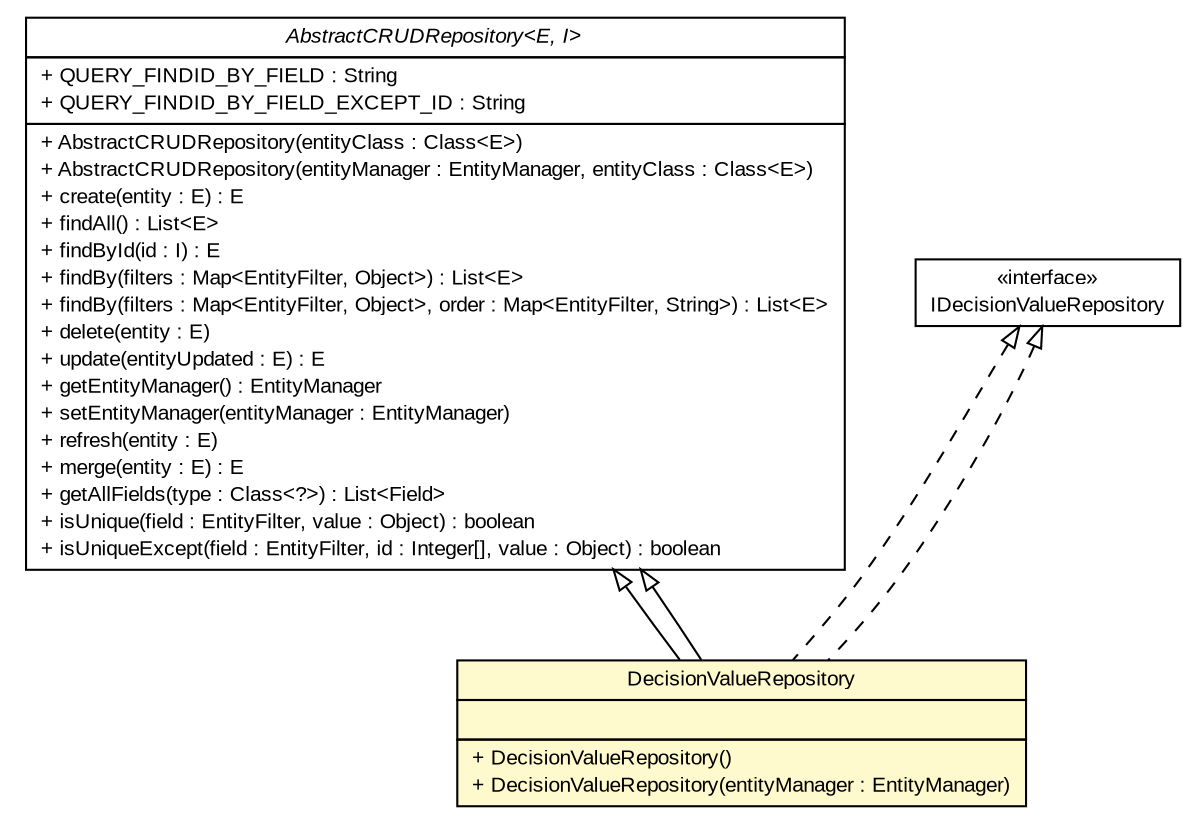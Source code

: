 #!/usr/local/bin/dot
#
# Class diagram 
# Generated by UMLGraph version R5_6-24-gf6e263 (http://www.umlgraph.org/)
#

digraph G {
	edge [fontname="arial",fontsize=10,labelfontname="arial",labelfontsize=10];
	node [fontname="arial",fontsize=10,shape=plaintext];
	nodesep=0.25;
	ranksep=0.5;
	// gov.sandia.cf.dao.AbstractCRUDRepository<E, I>
	c96011 [label=<<table title="gov.sandia.cf.dao.AbstractCRUDRepository" border="0" cellborder="1" cellspacing="0" cellpadding="2" port="p" href="../AbstractCRUDRepository.html">
		<tr><td><table border="0" cellspacing="0" cellpadding="1">
<tr><td align="center" balign="center"><font face="arial italic"> AbstractCRUDRepository&lt;E, I&gt; </font></td></tr>
		</table></td></tr>
		<tr><td><table border="0" cellspacing="0" cellpadding="1">
<tr><td align="left" balign="left"> + QUERY_FINDID_BY_FIELD : String </td></tr>
<tr><td align="left" balign="left"> + QUERY_FINDID_BY_FIELD_EXCEPT_ID : String </td></tr>
		</table></td></tr>
		<tr><td><table border="0" cellspacing="0" cellpadding="1">
<tr><td align="left" balign="left"> + AbstractCRUDRepository(entityClass : Class&lt;E&gt;) </td></tr>
<tr><td align="left" balign="left"> + AbstractCRUDRepository(entityManager : EntityManager, entityClass : Class&lt;E&gt;) </td></tr>
<tr><td align="left" balign="left"> + create(entity : E) : E </td></tr>
<tr><td align="left" balign="left"> + findAll() : List&lt;E&gt; </td></tr>
<tr><td align="left" balign="left"> + findById(id : I) : E </td></tr>
<tr><td align="left" balign="left"> + findBy(filters : Map&lt;EntityFilter, Object&gt;) : List&lt;E&gt; </td></tr>
<tr><td align="left" balign="left"> + findBy(filters : Map&lt;EntityFilter, Object&gt;, order : Map&lt;EntityFilter, String&gt;) : List&lt;E&gt; </td></tr>
<tr><td align="left" balign="left"> + delete(entity : E) </td></tr>
<tr><td align="left" balign="left"> + update(entityUpdated : E) : E </td></tr>
<tr><td align="left" balign="left"> + getEntityManager() : EntityManager </td></tr>
<tr><td align="left" balign="left"> + setEntityManager(entityManager : EntityManager) </td></tr>
<tr><td align="left" balign="left"> + refresh(entity : E) </td></tr>
<tr><td align="left" balign="left"> + merge(entity : E) : E </td></tr>
<tr><td align="left" balign="left"> + getAllFields(type : Class&lt;?&gt;) : List&lt;Field&gt; </td></tr>
<tr><td align="left" balign="left"> + isUnique(field : EntityFilter, value : Object) : boolean </td></tr>
<tr><td align="left" balign="left"> + isUniqueExcept(field : EntityFilter, id : Integer[], value : Object) : boolean </td></tr>
		</table></td></tr>
		</table>>, URL="../AbstractCRUDRepository.html", fontname="arial", fontcolor="black", fontsize=10.0];
	// gov.sandia.cf.dao.IDecisionValueRepository
	c96028 [label=<<table title="gov.sandia.cf.dao.IDecisionValueRepository" border="0" cellborder="1" cellspacing="0" cellpadding="2" port="p" href="../IDecisionValueRepository.html">
		<tr><td><table border="0" cellspacing="0" cellpadding="1">
<tr><td align="center" balign="center"> &#171;interface&#187; </td></tr>
<tr><td align="center" balign="center"> IDecisionValueRepository </td></tr>
		</table></td></tr>
		</table>>, URL="../IDecisionValueRepository.html", fontname="arial", fontcolor="black", fontsize=10.0];
	// gov.sandia.cf.dao.impl.DecisionValueRepository
	c96043 [label=<<table title="gov.sandia.cf.dao.impl.DecisionValueRepository" border="0" cellborder="1" cellspacing="0" cellpadding="2" port="p" bgcolor="lemonChiffon" href="./DecisionValueRepository.html">
		<tr><td><table border="0" cellspacing="0" cellpadding="1">
<tr><td align="center" balign="center"> DecisionValueRepository </td></tr>
		</table></td></tr>
		<tr><td><table border="0" cellspacing="0" cellpadding="1">
<tr><td align="left" balign="left">  </td></tr>
		</table></td></tr>
		<tr><td><table border="0" cellspacing="0" cellpadding="1">
<tr><td align="left" balign="left"> + DecisionValueRepository() </td></tr>
<tr><td align="left" balign="left"> + DecisionValueRepository(entityManager : EntityManager) </td></tr>
		</table></td></tr>
		</table>>, URL="./DecisionValueRepository.html", fontname="arial", fontcolor="black", fontsize=10.0];
	//gov.sandia.cf.dao.impl.DecisionValueRepository extends gov.sandia.cf.dao.AbstractCRUDRepository<gov.sandia.cf.model.DecisionValue, java.lang.Integer>
	c96011:p -> c96043:p [dir=back,arrowtail=empty];
	//gov.sandia.cf.dao.impl.DecisionValueRepository implements gov.sandia.cf.dao.IDecisionValueRepository
	c96028:p -> c96043:p [dir=back,arrowtail=empty,style=dashed];
	//gov.sandia.cf.dao.impl.DecisionValueRepository extends gov.sandia.cf.dao.AbstractCRUDRepository<gov.sandia.cf.model.DecisionValue, java.lang.Integer>
	c96011:p -> c96043:p [dir=back,arrowtail=empty];
	//gov.sandia.cf.dao.impl.DecisionValueRepository implements gov.sandia.cf.dao.IDecisionValueRepository
	c96028:p -> c96043:p [dir=back,arrowtail=empty,style=dashed];
}

